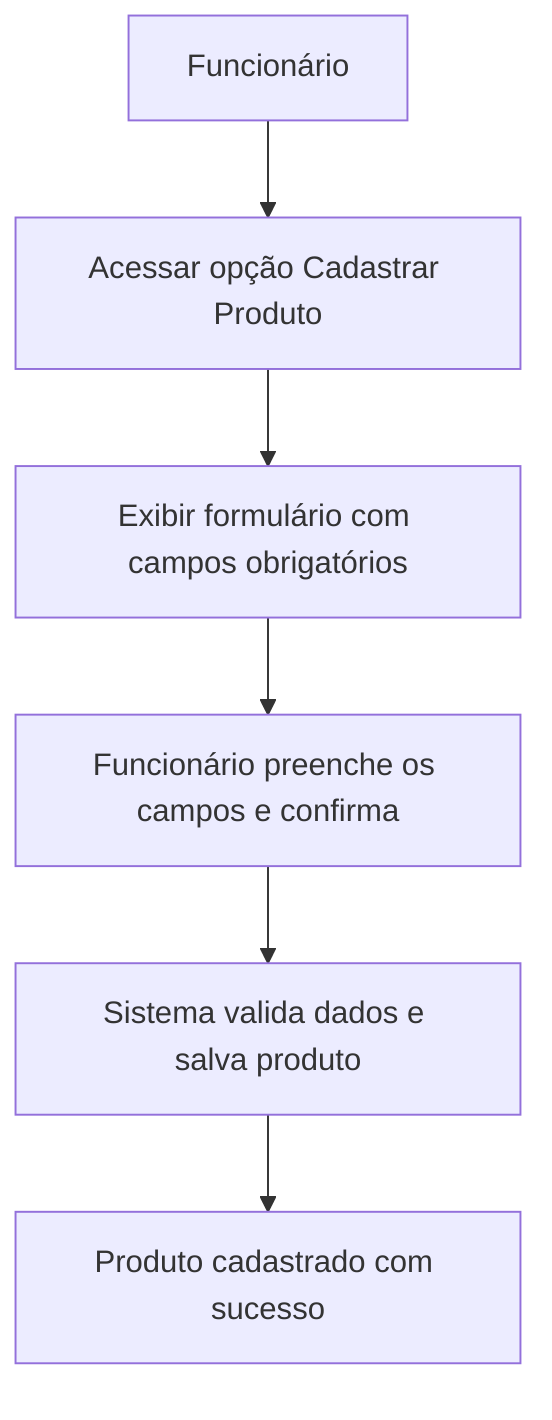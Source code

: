 graph TD
    F[Funcionário] --> A[Acessar opção Cadastrar Produto]
    A --> B[Exibir formulário com campos obrigatórios]
    B --> C[Funcionário preenche os campos e confirma]
    C --> D[Sistema valida dados e salva produto]
    D --> E[Produto cadastrado com sucesso]